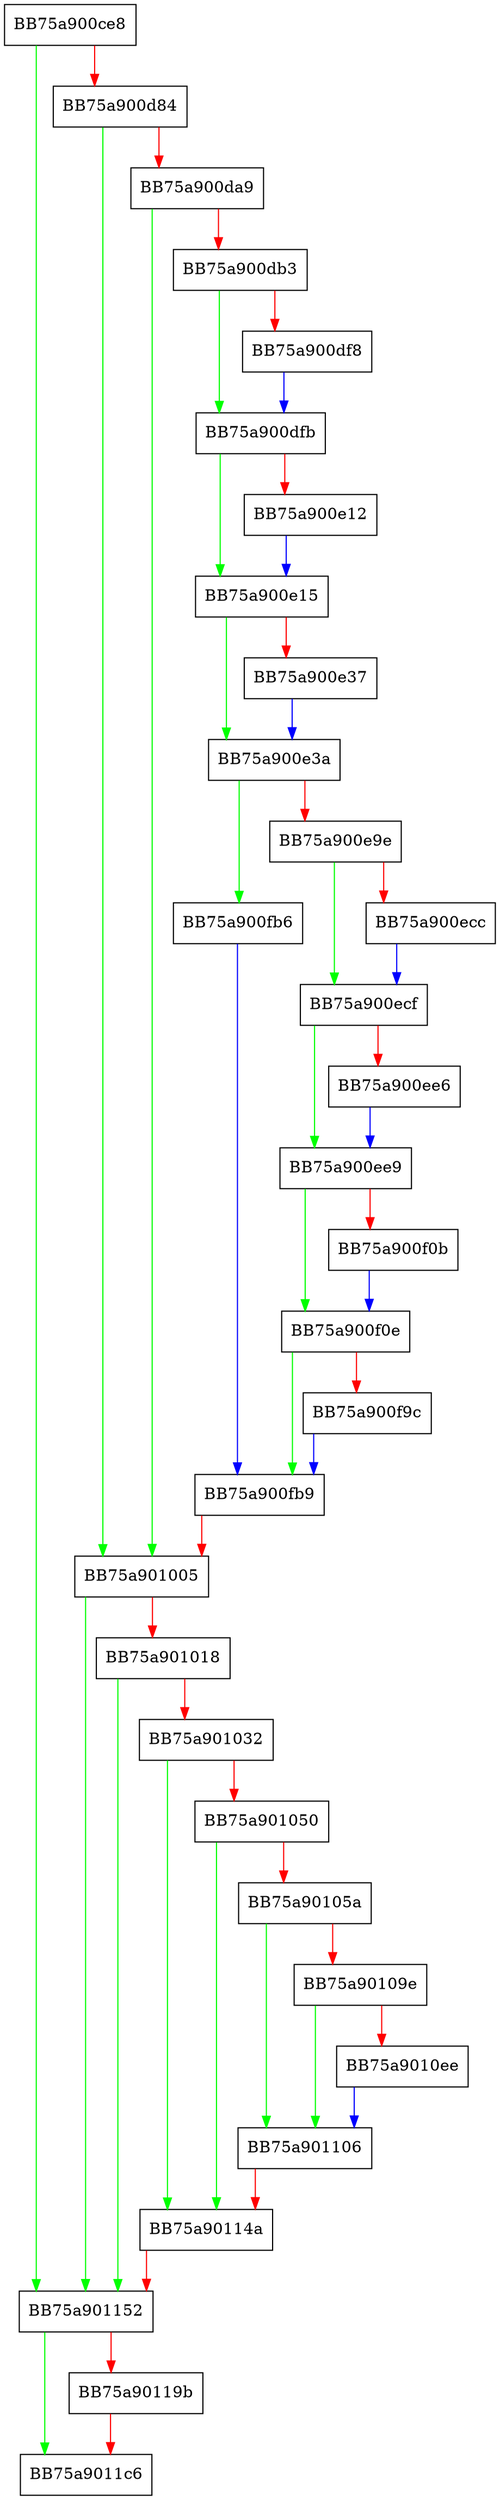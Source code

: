 digraph _update_single_process {
  node [shape="box"];
  graph [splines=ortho];
  BB75a900ce8 -> BB75a901152 [color="green"];
  BB75a900ce8 -> BB75a900d84 [color="red"];
  BB75a900d84 -> BB75a901005 [color="green"];
  BB75a900d84 -> BB75a900da9 [color="red"];
  BB75a900da9 -> BB75a901005 [color="green"];
  BB75a900da9 -> BB75a900db3 [color="red"];
  BB75a900db3 -> BB75a900dfb [color="green"];
  BB75a900db3 -> BB75a900df8 [color="red"];
  BB75a900df8 -> BB75a900dfb [color="blue"];
  BB75a900dfb -> BB75a900e15 [color="green"];
  BB75a900dfb -> BB75a900e12 [color="red"];
  BB75a900e12 -> BB75a900e15 [color="blue"];
  BB75a900e15 -> BB75a900e3a [color="green"];
  BB75a900e15 -> BB75a900e37 [color="red"];
  BB75a900e37 -> BB75a900e3a [color="blue"];
  BB75a900e3a -> BB75a900fb6 [color="green"];
  BB75a900e3a -> BB75a900e9e [color="red"];
  BB75a900e9e -> BB75a900ecf [color="green"];
  BB75a900e9e -> BB75a900ecc [color="red"];
  BB75a900ecc -> BB75a900ecf [color="blue"];
  BB75a900ecf -> BB75a900ee9 [color="green"];
  BB75a900ecf -> BB75a900ee6 [color="red"];
  BB75a900ee6 -> BB75a900ee9 [color="blue"];
  BB75a900ee9 -> BB75a900f0e [color="green"];
  BB75a900ee9 -> BB75a900f0b [color="red"];
  BB75a900f0b -> BB75a900f0e [color="blue"];
  BB75a900f0e -> BB75a900fb9 [color="green"];
  BB75a900f0e -> BB75a900f9c [color="red"];
  BB75a900f9c -> BB75a900fb9 [color="blue"];
  BB75a900fb6 -> BB75a900fb9 [color="blue"];
  BB75a900fb9 -> BB75a901005 [color="red"];
  BB75a901005 -> BB75a901152 [color="green"];
  BB75a901005 -> BB75a901018 [color="red"];
  BB75a901018 -> BB75a901152 [color="green"];
  BB75a901018 -> BB75a901032 [color="red"];
  BB75a901032 -> BB75a90114a [color="green"];
  BB75a901032 -> BB75a901050 [color="red"];
  BB75a901050 -> BB75a90114a [color="green"];
  BB75a901050 -> BB75a90105a [color="red"];
  BB75a90105a -> BB75a901106 [color="green"];
  BB75a90105a -> BB75a90109e [color="red"];
  BB75a90109e -> BB75a901106 [color="green"];
  BB75a90109e -> BB75a9010ee [color="red"];
  BB75a9010ee -> BB75a901106 [color="blue"];
  BB75a901106 -> BB75a90114a [color="red"];
  BB75a90114a -> BB75a901152 [color="red"];
  BB75a901152 -> BB75a9011c6 [color="green"];
  BB75a901152 -> BB75a90119b [color="red"];
  BB75a90119b -> BB75a9011c6 [color="red"];
}